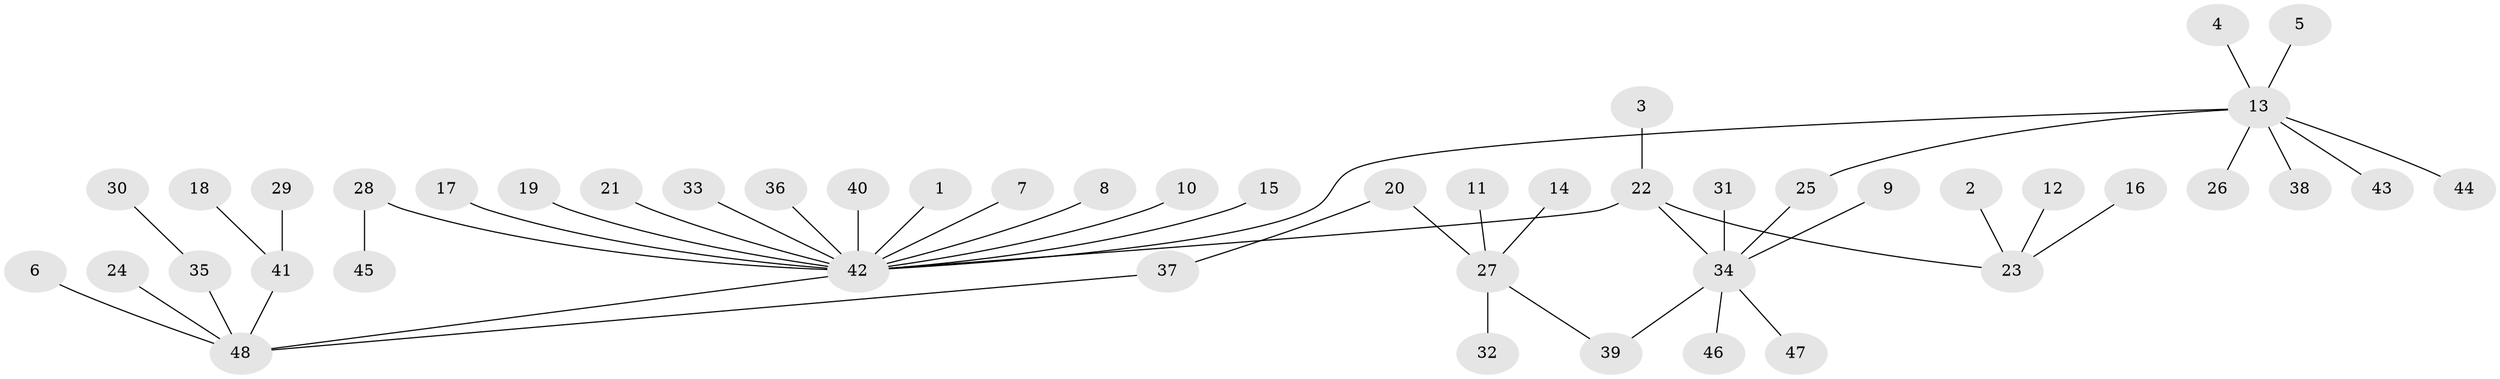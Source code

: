 // original degree distribution, {8: 0.010752688172043012, 4: 0.03225806451612903, 17: 0.010752688172043012, 5: 0.010752688172043012, 6: 0.021505376344086023, 10: 0.010752688172043012, 9: 0.010752688172043012, 1: 0.6451612903225806, 2: 0.1935483870967742, 7: 0.010752688172043012, 3: 0.043010752688172046}
// Generated by graph-tools (version 1.1) at 2025/01/03/09/25 03:01:45]
// undirected, 48 vertices, 49 edges
graph export_dot {
graph [start="1"]
  node [color=gray90,style=filled];
  1;
  2;
  3;
  4;
  5;
  6;
  7;
  8;
  9;
  10;
  11;
  12;
  13;
  14;
  15;
  16;
  17;
  18;
  19;
  20;
  21;
  22;
  23;
  24;
  25;
  26;
  27;
  28;
  29;
  30;
  31;
  32;
  33;
  34;
  35;
  36;
  37;
  38;
  39;
  40;
  41;
  42;
  43;
  44;
  45;
  46;
  47;
  48;
  1 -- 42 [weight=1.0];
  2 -- 23 [weight=1.0];
  3 -- 22 [weight=1.0];
  4 -- 13 [weight=1.0];
  5 -- 13 [weight=1.0];
  6 -- 48 [weight=1.0];
  7 -- 42 [weight=1.0];
  8 -- 42 [weight=1.0];
  9 -- 34 [weight=1.0];
  10 -- 42 [weight=1.0];
  11 -- 27 [weight=1.0];
  12 -- 23 [weight=1.0];
  13 -- 25 [weight=1.0];
  13 -- 26 [weight=1.0];
  13 -- 38 [weight=1.0];
  13 -- 42 [weight=1.0];
  13 -- 43 [weight=1.0];
  13 -- 44 [weight=1.0];
  14 -- 27 [weight=1.0];
  15 -- 42 [weight=1.0];
  16 -- 23 [weight=1.0];
  17 -- 42 [weight=1.0];
  18 -- 41 [weight=1.0];
  19 -- 42 [weight=1.0];
  20 -- 27 [weight=1.0];
  20 -- 37 [weight=1.0];
  21 -- 42 [weight=1.0];
  22 -- 23 [weight=1.0];
  22 -- 34 [weight=1.0];
  22 -- 42 [weight=1.0];
  24 -- 48 [weight=1.0];
  25 -- 34 [weight=1.0];
  27 -- 32 [weight=1.0];
  27 -- 39 [weight=1.0];
  28 -- 42 [weight=1.0];
  28 -- 45 [weight=1.0];
  29 -- 41 [weight=1.0];
  30 -- 35 [weight=1.0];
  31 -- 34 [weight=1.0];
  33 -- 42 [weight=1.0];
  34 -- 39 [weight=1.0];
  34 -- 46 [weight=1.0];
  34 -- 47 [weight=1.0];
  35 -- 48 [weight=1.0];
  36 -- 42 [weight=1.0];
  37 -- 48 [weight=1.0];
  40 -- 42 [weight=1.0];
  41 -- 48 [weight=1.0];
  42 -- 48 [weight=1.0];
}
